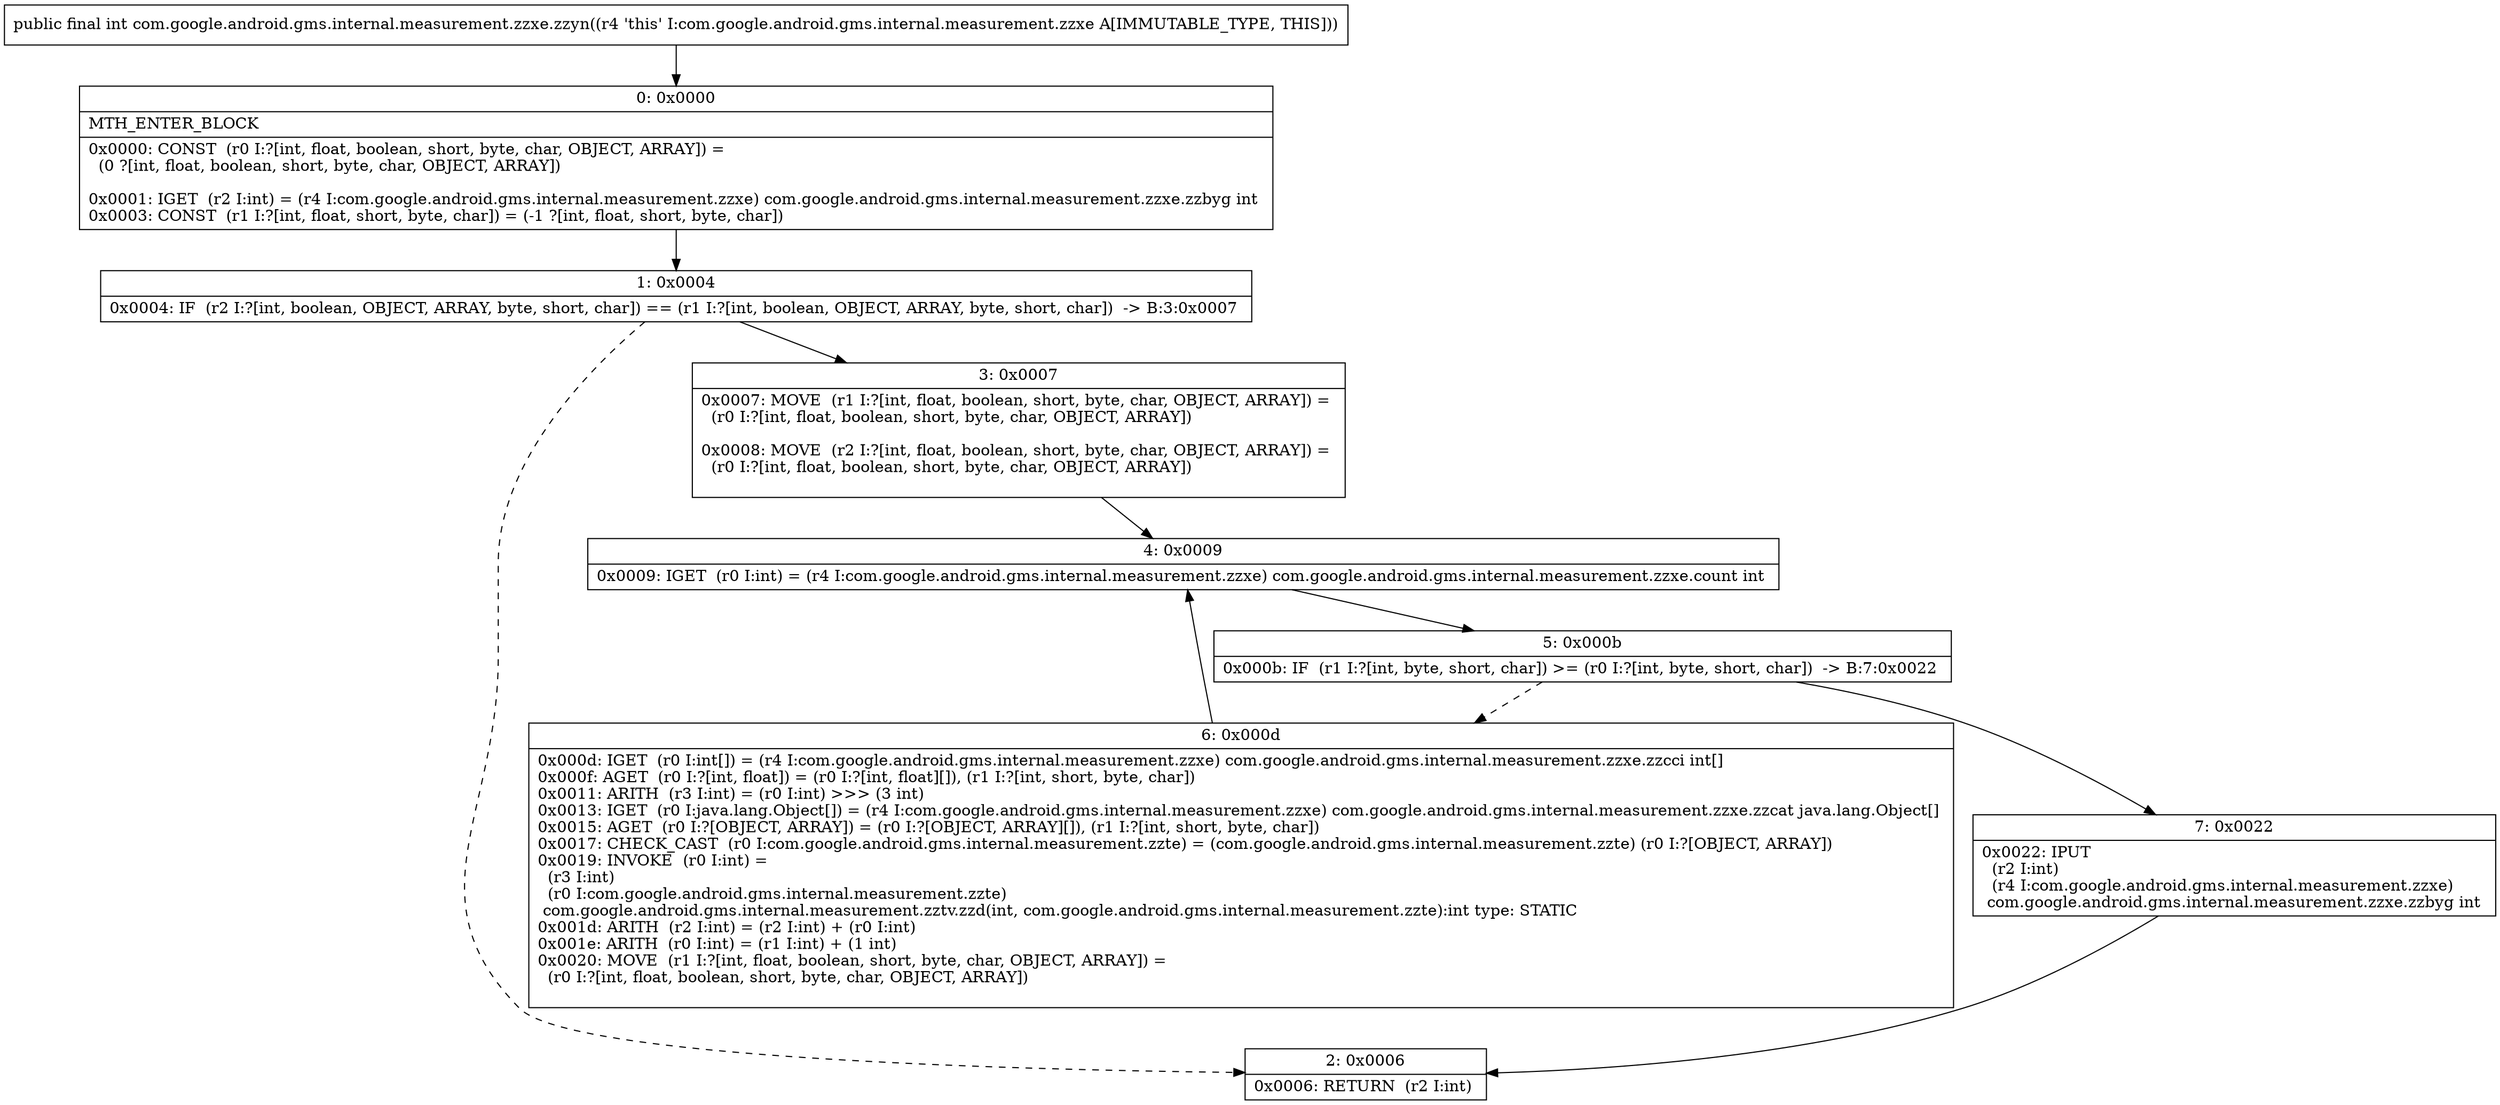 digraph "CFG forcom.google.android.gms.internal.measurement.zzxe.zzyn()I" {
Node_0 [shape=record,label="{0\:\ 0x0000|MTH_ENTER_BLOCK\l|0x0000: CONST  (r0 I:?[int, float, boolean, short, byte, char, OBJECT, ARRAY]) = \l  (0 ?[int, float, boolean, short, byte, char, OBJECT, ARRAY])\l \l0x0001: IGET  (r2 I:int) = (r4 I:com.google.android.gms.internal.measurement.zzxe) com.google.android.gms.internal.measurement.zzxe.zzbyg int \l0x0003: CONST  (r1 I:?[int, float, short, byte, char]) = (\-1 ?[int, float, short, byte, char]) \l}"];
Node_1 [shape=record,label="{1\:\ 0x0004|0x0004: IF  (r2 I:?[int, boolean, OBJECT, ARRAY, byte, short, char]) == (r1 I:?[int, boolean, OBJECT, ARRAY, byte, short, char])  \-\> B:3:0x0007 \l}"];
Node_2 [shape=record,label="{2\:\ 0x0006|0x0006: RETURN  (r2 I:int) \l}"];
Node_3 [shape=record,label="{3\:\ 0x0007|0x0007: MOVE  (r1 I:?[int, float, boolean, short, byte, char, OBJECT, ARRAY]) = \l  (r0 I:?[int, float, boolean, short, byte, char, OBJECT, ARRAY])\l \l0x0008: MOVE  (r2 I:?[int, float, boolean, short, byte, char, OBJECT, ARRAY]) = \l  (r0 I:?[int, float, boolean, short, byte, char, OBJECT, ARRAY])\l \l}"];
Node_4 [shape=record,label="{4\:\ 0x0009|0x0009: IGET  (r0 I:int) = (r4 I:com.google.android.gms.internal.measurement.zzxe) com.google.android.gms.internal.measurement.zzxe.count int \l}"];
Node_5 [shape=record,label="{5\:\ 0x000b|0x000b: IF  (r1 I:?[int, byte, short, char]) \>= (r0 I:?[int, byte, short, char])  \-\> B:7:0x0022 \l}"];
Node_6 [shape=record,label="{6\:\ 0x000d|0x000d: IGET  (r0 I:int[]) = (r4 I:com.google.android.gms.internal.measurement.zzxe) com.google.android.gms.internal.measurement.zzxe.zzcci int[] \l0x000f: AGET  (r0 I:?[int, float]) = (r0 I:?[int, float][]), (r1 I:?[int, short, byte, char]) \l0x0011: ARITH  (r3 I:int) = (r0 I:int) \>\>\> (3 int) \l0x0013: IGET  (r0 I:java.lang.Object[]) = (r4 I:com.google.android.gms.internal.measurement.zzxe) com.google.android.gms.internal.measurement.zzxe.zzcat java.lang.Object[] \l0x0015: AGET  (r0 I:?[OBJECT, ARRAY]) = (r0 I:?[OBJECT, ARRAY][]), (r1 I:?[int, short, byte, char]) \l0x0017: CHECK_CAST  (r0 I:com.google.android.gms.internal.measurement.zzte) = (com.google.android.gms.internal.measurement.zzte) (r0 I:?[OBJECT, ARRAY]) \l0x0019: INVOKE  (r0 I:int) = \l  (r3 I:int)\l  (r0 I:com.google.android.gms.internal.measurement.zzte)\l com.google.android.gms.internal.measurement.zztv.zzd(int, com.google.android.gms.internal.measurement.zzte):int type: STATIC \l0x001d: ARITH  (r2 I:int) = (r2 I:int) + (r0 I:int) \l0x001e: ARITH  (r0 I:int) = (r1 I:int) + (1 int) \l0x0020: MOVE  (r1 I:?[int, float, boolean, short, byte, char, OBJECT, ARRAY]) = \l  (r0 I:?[int, float, boolean, short, byte, char, OBJECT, ARRAY])\l \l}"];
Node_7 [shape=record,label="{7\:\ 0x0022|0x0022: IPUT  \l  (r2 I:int)\l  (r4 I:com.google.android.gms.internal.measurement.zzxe)\l com.google.android.gms.internal.measurement.zzxe.zzbyg int \l}"];
MethodNode[shape=record,label="{public final int com.google.android.gms.internal.measurement.zzxe.zzyn((r4 'this' I:com.google.android.gms.internal.measurement.zzxe A[IMMUTABLE_TYPE, THIS])) }"];
MethodNode -> Node_0;
Node_0 -> Node_1;
Node_1 -> Node_2[style=dashed];
Node_1 -> Node_3;
Node_3 -> Node_4;
Node_4 -> Node_5;
Node_5 -> Node_6[style=dashed];
Node_5 -> Node_7;
Node_6 -> Node_4;
Node_7 -> Node_2;
}

